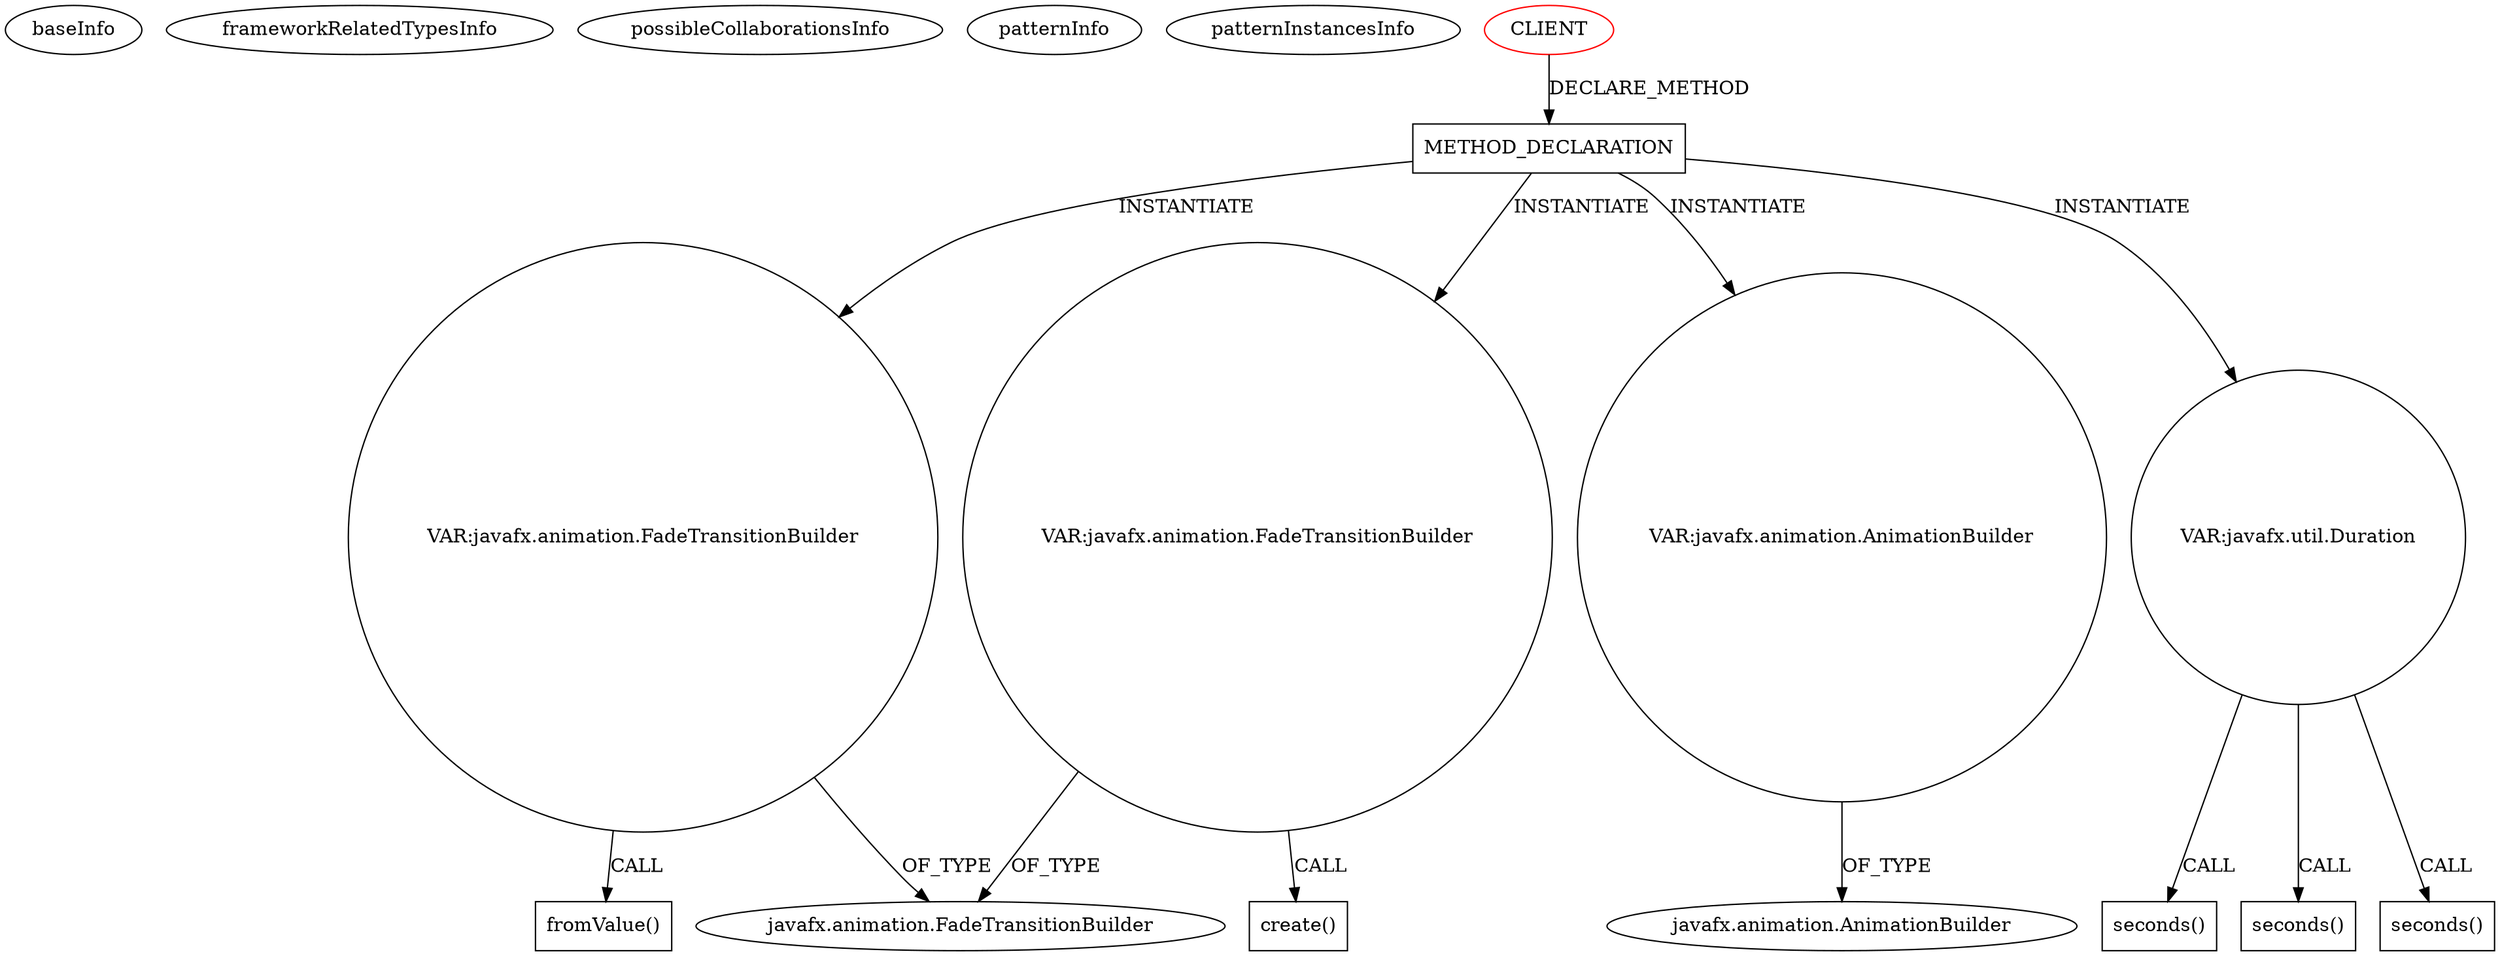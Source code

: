 digraph {
baseInfo[graphId=4370,category="pattern",isAnonymous=false,possibleRelation=false]
frameworkRelatedTypesInfo[]
possibleCollaborationsInfo[]
patternInfo[frequency=2.0,patternRootClient=0]
patternInstancesInfo[0="7thwheel-medaka-chan~/7thwheel-medaka-chan/medaka-chan-master/src/seventhwheel/pos/controller/MainController.java~MainController~25",1="Maxxa-MT-common~/Maxxa-MT-common/MT-common-master/src/cz/commons/example/graphics/branchNode/BranchElementExample.java~BranchElementExample~916"]
294[label="javafx.animation.FadeTransitionBuilder",vertexType="FRAMEWORK_CLASS_TYPE",isFrameworkType=false]
298[label="VAR:javafx.animation.FadeTransitionBuilder",vertexType="VARIABLE_EXPRESION",isFrameworkType=false,shape=circle]
299[label="fromValue()",vertexType="INSIDE_CALL",isFrameworkType=false,shape=box]
288[label="METHOD_DECLARATION",vertexType="CLIENT_METHOD_DECLARATION",isFrameworkType=false,shape=box]
0[label="CLIENT",vertexType="ROOT_CLIENT_CLASS_DECLARATION",isFrameworkType=false,color=red]
325[label="VAR:javafx.animation.AnimationBuilder",vertexType="VARIABLE_EXPRESION",isFrameworkType=false,shape=circle]
327[label="javafx.animation.AnimationBuilder",vertexType="FRAMEWORK_CLASS_TYPE",isFrameworkType=false]
310[label="VAR:javafx.util.Duration",vertexType="VARIABLE_EXPRESION",isFrameworkType=false,shape=circle]
334[label="seconds()",vertexType="INSIDE_CALL",isFrameworkType=false,shape=box]
311[label="seconds()",vertexType="INSIDE_CALL",isFrameworkType=false,shape=box]
336[label="seconds()",vertexType="INSIDE_CALL",isFrameworkType=false,shape=box]
307[label="VAR:javafx.animation.FadeTransitionBuilder",vertexType="VARIABLE_EXPRESION",isFrameworkType=false,shape=circle]
332[label="create()",vertexType="INSIDE_CALL",isFrameworkType=false,shape=box]
288->325[label="INSTANTIATE"]
310->311[label="CALL"]
288->307[label="INSTANTIATE"]
288->310[label="INSTANTIATE"]
288->298[label="INSTANTIATE"]
307->294[label="OF_TYPE"]
325->327[label="OF_TYPE"]
310->336[label="CALL"]
310->334[label="CALL"]
307->332[label="CALL"]
298->299[label="CALL"]
0->288[label="DECLARE_METHOD"]
298->294[label="OF_TYPE"]
}
